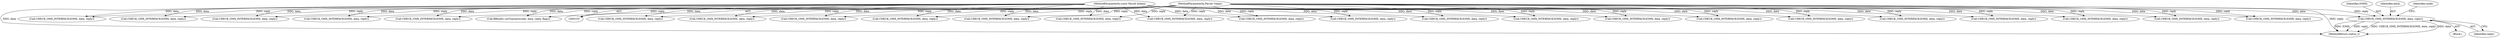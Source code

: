 digraph "0_Android_0bb5ced60304da7f61478ffd359e7ba65d72f181@pointer" {
"1000628" [label="(Call,CHECK_OMX_INTERFACE(IOMX, data, reply))"];
"1000105" [label="(MethodParameterIn,const Parcel &data)"];
"1000106" [label="(MethodParameterIn,Parcel *reply)"];
"1001017" [label="(Call,CHECK_OMX_INTERFACE(IOMX, data, reply))"];
"1000138" [label="(Call,CHECK_OMX_INTERFACE(IOMX, data, reply))"];
"1000933" [label="(Call,CHECK_OMX_INTERFACE(IOMX, data, reply))"];
"1000769" [label="(Call,CHECK_OMX_INTERFACE(IOMX, data, reply))"];
"1001337" [label="(MethodReturn,status_t)"];
"1001332" [label="(Call,BBinder::onTransact(code, data, reply, flags))"];
"1000627" [label="(Block,)"];
"1001133" [label="(Call,CHECK_OMX_INTERFACE(IOMX, data, reply))"];
"1000245" [label="(Call,CHECK_OMX_INTERFACE(IOMX, data, reply))"];
"1000857" [label="(Call,CHECK_OMX_INTERFACE(IOMX, data, reply))"];
"1000532" [label="(Call,CHECK_OMX_INTERFACE(IOMX, data, reply))"];
"1000114" [label="(Call,CHECK_OMX_INTERFACE(IOMX, data, reply))"];
"1000629" [label="(Identifier,IOMX)"];
"1000228" [label="(Call,CHECK_OMX_INTERFACE(IOMX, data, reply))"];
"1000974" [label="(Call,CHECK_OMX_INTERFACE(IOMX, data, reply))"];
"1001245" [label="(Call,CHECK_OMX_INTERFACE(IOMX, data, reply))"];
"1000912" [label="(Call,CHECK_OMX_INTERFACE(IOMX, data, reply))"];
"1000106" [label="(MethodParameterIn,Parcel *reply)"];
"1001214" [label="(Call,CHECK_OMX_INTERFACE(IOMX, data, reply))"];
"1001068" [label="(Call,CHECK_OMX_INTERFACE(IOMX, data, reply))"];
"1000680" [label="(Call,CHECK_OMX_INTERFACE(IOMX, data, reply))"];
"1000188" [label="(Call,CHECK_OMX_INTERFACE(IOMX, data, reply))"];
"1000826" [label="(Call,CHECK_OMX_INTERFACE(IOMX, data, reply))"];
"1000630" [label="(Identifier,data)"];
"1001296" [label="(Call,CHECK_OMX_INTERFACE(IOMX, data, reply))"];
"1000561" [label="(Call,CHECK_OMX_INTERFACE(IOMX, data, reply))"];
"1000278" [label="(Call,CHECK_OMX_INTERFACE(IOMX, data, reply))"];
"1000634" [label="(Identifier,node)"];
"1000727" [label="(Call,CHECK_OMX_INTERFACE(IOMX, data, reply))"];
"1000594" [label="(Call,CHECK_OMX_INTERFACE(IOMX, data, reply))"];
"1000105" [label="(MethodParameterIn,const Parcel &data)"];
"1001185" [label="(Call,CHECK_OMX_INTERFACE(IOMX, data, reply))"];
"1000631" [label="(Identifier,reply)"];
"1000628" [label="(Call,CHECK_OMX_INTERFACE(IOMX, data, reply))"];
"1000628" -> "1000627"  [label="AST: "];
"1000628" -> "1000631"  [label="CFG: "];
"1000629" -> "1000628"  [label="AST: "];
"1000630" -> "1000628"  [label="AST: "];
"1000631" -> "1000628"  [label="AST: "];
"1000634" -> "1000628"  [label="CFG: "];
"1000628" -> "1001337"  [label="DDG: data"];
"1000628" -> "1001337"  [label="DDG: IOMX"];
"1000628" -> "1001337"  [label="DDG: reply"];
"1000628" -> "1001337"  [label="DDG: CHECK_OMX_INTERFACE(IOMX, data, reply)"];
"1000105" -> "1000628"  [label="DDG: data"];
"1000106" -> "1000628"  [label="DDG: reply"];
"1000105" -> "1000103"  [label="AST: "];
"1000105" -> "1001337"  [label="DDG: data"];
"1000105" -> "1000114"  [label="DDG: data"];
"1000105" -> "1000138"  [label="DDG: data"];
"1000105" -> "1000188"  [label="DDG: data"];
"1000105" -> "1000228"  [label="DDG: data"];
"1000105" -> "1000245"  [label="DDG: data"];
"1000105" -> "1000278"  [label="DDG: data"];
"1000105" -> "1000532"  [label="DDG: data"];
"1000105" -> "1000561"  [label="DDG: data"];
"1000105" -> "1000594"  [label="DDG: data"];
"1000105" -> "1000680"  [label="DDG: data"];
"1000105" -> "1000727"  [label="DDG: data"];
"1000105" -> "1000769"  [label="DDG: data"];
"1000105" -> "1000826"  [label="DDG: data"];
"1000105" -> "1000857"  [label="DDG: data"];
"1000105" -> "1000912"  [label="DDG: data"];
"1000105" -> "1000933"  [label="DDG: data"];
"1000105" -> "1000974"  [label="DDG: data"];
"1000105" -> "1001017"  [label="DDG: data"];
"1000105" -> "1001068"  [label="DDG: data"];
"1000105" -> "1001133"  [label="DDG: data"];
"1000105" -> "1001185"  [label="DDG: data"];
"1000105" -> "1001214"  [label="DDG: data"];
"1000105" -> "1001245"  [label="DDG: data"];
"1000105" -> "1001296"  [label="DDG: data"];
"1000105" -> "1001332"  [label="DDG: data"];
"1000106" -> "1000103"  [label="AST: "];
"1000106" -> "1001337"  [label="DDG: reply"];
"1000106" -> "1000114"  [label="DDG: reply"];
"1000106" -> "1000138"  [label="DDG: reply"];
"1000106" -> "1000188"  [label="DDG: reply"];
"1000106" -> "1000228"  [label="DDG: reply"];
"1000106" -> "1000245"  [label="DDG: reply"];
"1000106" -> "1000278"  [label="DDG: reply"];
"1000106" -> "1000532"  [label="DDG: reply"];
"1000106" -> "1000561"  [label="DDG: reply"];
"1000106" -> "1000594"  [label="DDG: reply"];
"1000106" -> "1000680"  [label="DDG: reply"];
"1000106" -> "1000727"  [label="DDG: reply"];
"1000106" -> "1000769"  [label="DDG: reply"];
"1000106" -> "1000826"  [label="DDG: reply"];
"1000106" -> "1000857"  [label="DDG: reply"];
"1000106" -> "1000912"  [label="DDG: reply"];
"1000106" -> "1000933"  [label="DDG: reply"];
"1000106" -> "1000974"  [label="DDG: reply"];
"1000106" -> "1001017"  [label="DDG: reply"];
"1000106" -> "1001068"  [label="DDG: reply"];
"1000106" -> "1001133"  [label="DDG: reply"];
"1000106" -> "1001185"  [label="DDG: reply"];
"1000106" -> "1001214"  [label="DDG: reply"];
"1000106" -> "1001245"  [label="DDG: reply"];
"1000106" -> "1001296"  [label="DDG: reply"];
"1000106" -> "1001332"  [label="DDG: reply"];
}
